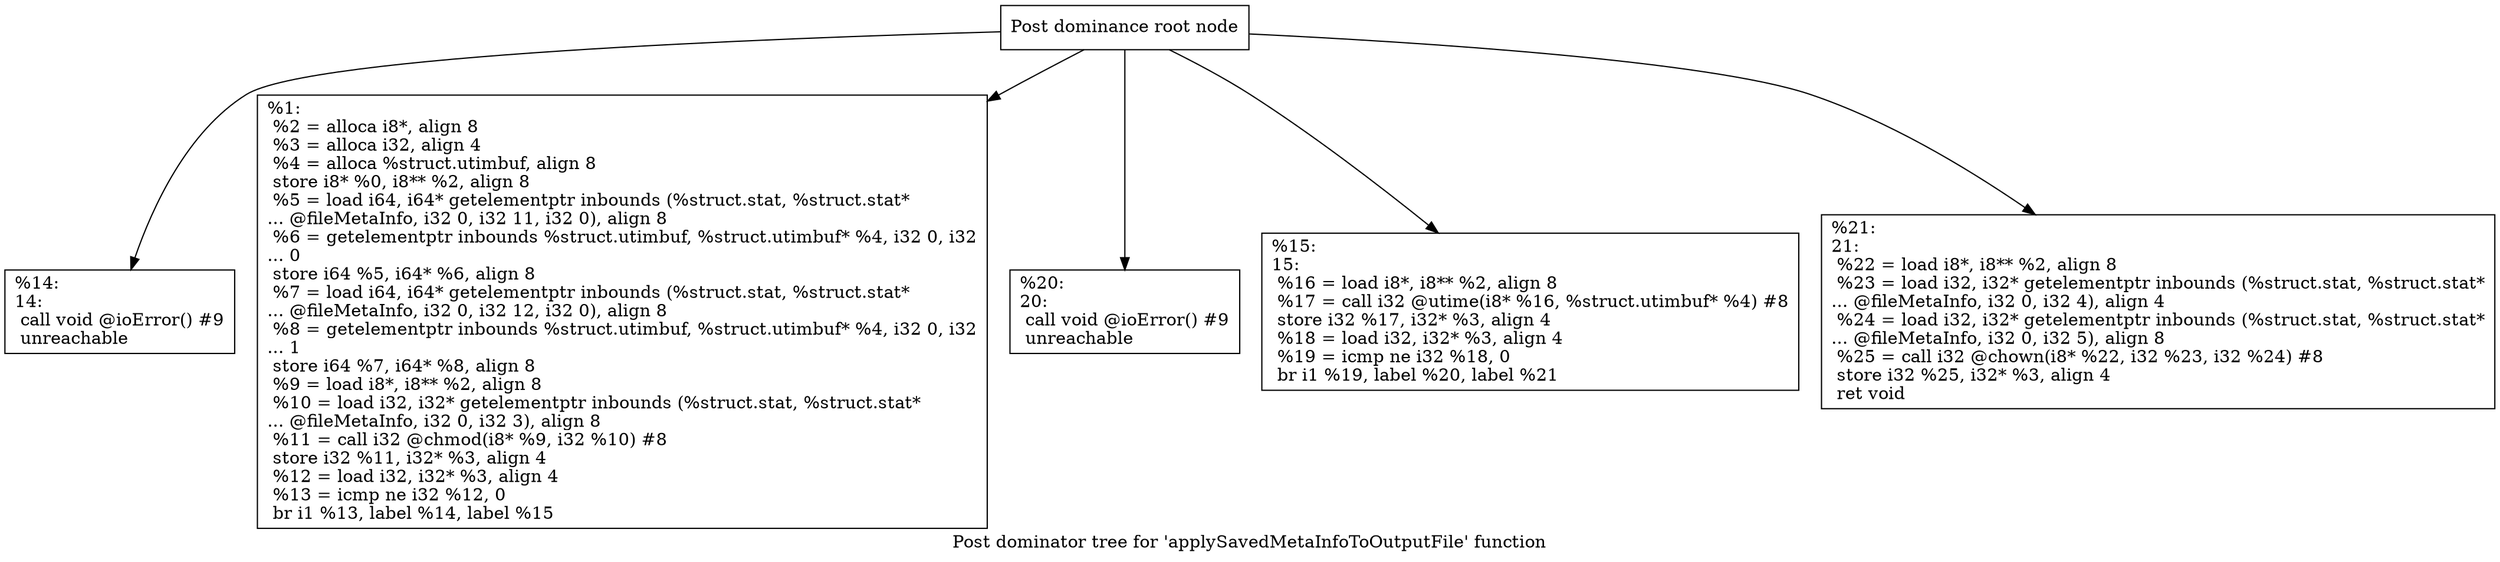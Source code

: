 digraph "Post dominator tree for 'applySavedMetaInfoToOutputFile' function" {
	label="Post dominator tree for 'applySavedMetaInfoToOutputFile' function";

	Node0x1472970 [shape=record,label="{Post dominance root node}"];
	Node0x1472970 -> Node0x15655d0;
	Node0x1472970 -> Node0x15c0b60;
	Node0x1472970 -> Node0x16d9a80;
	Node0x1472970 -> Node0x15d7930;
	Node0x1472970 -> Node0x16b2080;
	Node0x15655d0 [shape=record,label="{%14:\l14:                                               \l  call void @ioError() #9\l  unreachable\l}"];
	Node0x15c0b60 [shape=record,label="{%1:\l  %2 = alloca i8*, align 8\l  %3 = alloca i32, align 4\l  %4 = alloca %struct.utimbuf, align 8\l  store i8* %0, i8** %2, align 8\l  %5 = load i64, i64* getelementptr inbounds (%struct.stat, %struct.stat*\l... @fileMetaInfo, i32 0, i32 11, i32 0), align 8\l  %6 = getelementptr inbounds %struct.utimbuf, %struct.utimbuf* %4, i32 0, i32\l... 0\l  store i64 %5, i64* %6, align 8\l  %7 = load i64, i64* getelementptr inbounds (%struct.stat, %struct.stat*\l... @fileMetaInfo, i32 0, i32 12, i32 0), align 8\l  %8 = getelementptr inbounds %struct.utimbuf, %struct.utimbuf* %4, i32 0, i32\l... 1\l  store i64 %7, i64* %8, align 8\l  %9 = load i8*, i8** %2, align 8\l  %10 = load i32, i32* getelementptr inbounds (%struct.stat, %struct.stat*\l... @fileMetaInfo, i32 0, i32 3), align 8\l  %11 = call i32 @chmod(i8* %9, i32 %10) #8\l  store i32 %11, i32* %3, align 4\l  %12 = load i32, i32* %3, align 4\l  %13 = icmp ne i32 %12, 0\l  br i1 %13, label %14, label %15\l}"];
	Node0x16d9a80 [shape=record,label="{%20:\l20:                                               \l  call void @ioError() #9\l  unreachable\l}"];
	Node0x15d7930 [shape=record,label="{%15:\l15:                                               \l  %16 = load i8*, i8** %2, align 8\l  %17 = call i32 @utime(i8* %16, %struct.utimbuf* %4) #8\l  store i32 %17, i32* %3, align 4\l  %18 = load i32, i32* %3, align 4\l  %19 = icmp ne i32 %18, 0\l  br i1 %19, label %20, label %21\l}"];
	Node0x16b2080 [shape=record,label="{%21:\l21:                                               \l  %22 = load i8*, i8** %2, align 8\l  %23 = load i32, i32* getelementptr inbounds (%struct.stat, %struct.stat*\l... @fileMetaInfo, i32 0, i32 4), align 4\l  %24 = load i32, i32* getelementptr inbounds (%struct.stat, %struct.stat*\l... @fileMetaInfo, i32 0, i32 5), align 8\l  %25 = call i32 @chown(i8* %22, i32 %23, i32 %24) #8\l  store i32 %25, i32* %3, align 4\l  ret void\l}"];
}
